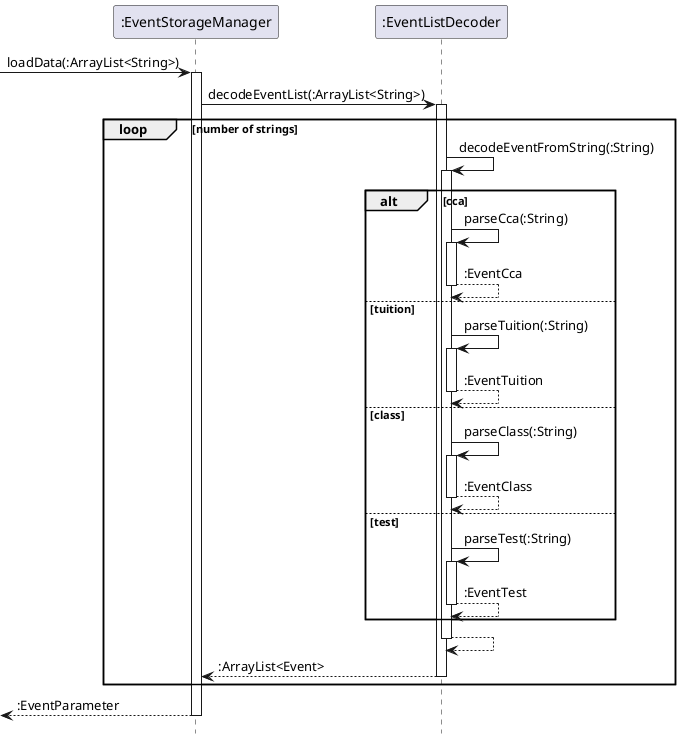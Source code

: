 @startuml
hide footbox

-> ":EventStorageManager" : loadData(:ArrayList<String>)
activate ":EventStorageManager"
":EventStorageManager" -> ":EventListDecoder" : decodeEventList(:ArrayList<String>)
activate ":EventListDecoder"

loop number of strings
":EventListDecoder" -> ":EventListDecoder" : decodeEventFromString(:String)
activate ":EventListDecoder"
alt cca
":EventListDecoder" -> ":EventListDecoder" : parseCca(:String)
activate ":EventListDecoder"
":EventListDecoder" --> ":EventListDecoder" : :EventCca
deactivate ":EventListDecoder"
else tuition
":EventListDecoder" -> ":EventListDecoder" : parseTuition(:String)
activate ":EventListDecoder"
":EventListDecoder" --> ":EventListDecoder" : :EventTuition
deactivate ":EventListDecoder"
else class
":EventListDecoder" -> ":EventListDecoder" : parseClass(:String)
activate ":EventListDecoder"
":EventListDecoder" --> ":EventListDecoder" : :EventClass
deactivate ":EventListDecoder"
else test
":EventListDecoder" -> ":EventListDecoder" : parseTest(:String)
activate ":EventListDecoder"
":EventListDecoder" --> ":EventListDecoder" : :EventTest
deactivate ":EventListDecoder"
end alt
":EventListDecoder" --> ":EventListDecoder"
deactivate ":EventListDecoder"
":EventListDecoder" --> ":EventStorageManager" : :ArrayList<Event>
deactivate ":EventListDecoder"
end loop
<-- ":EventStorageManager" : :EventParameter
deactivate ":EventStorageManager"
@enduml